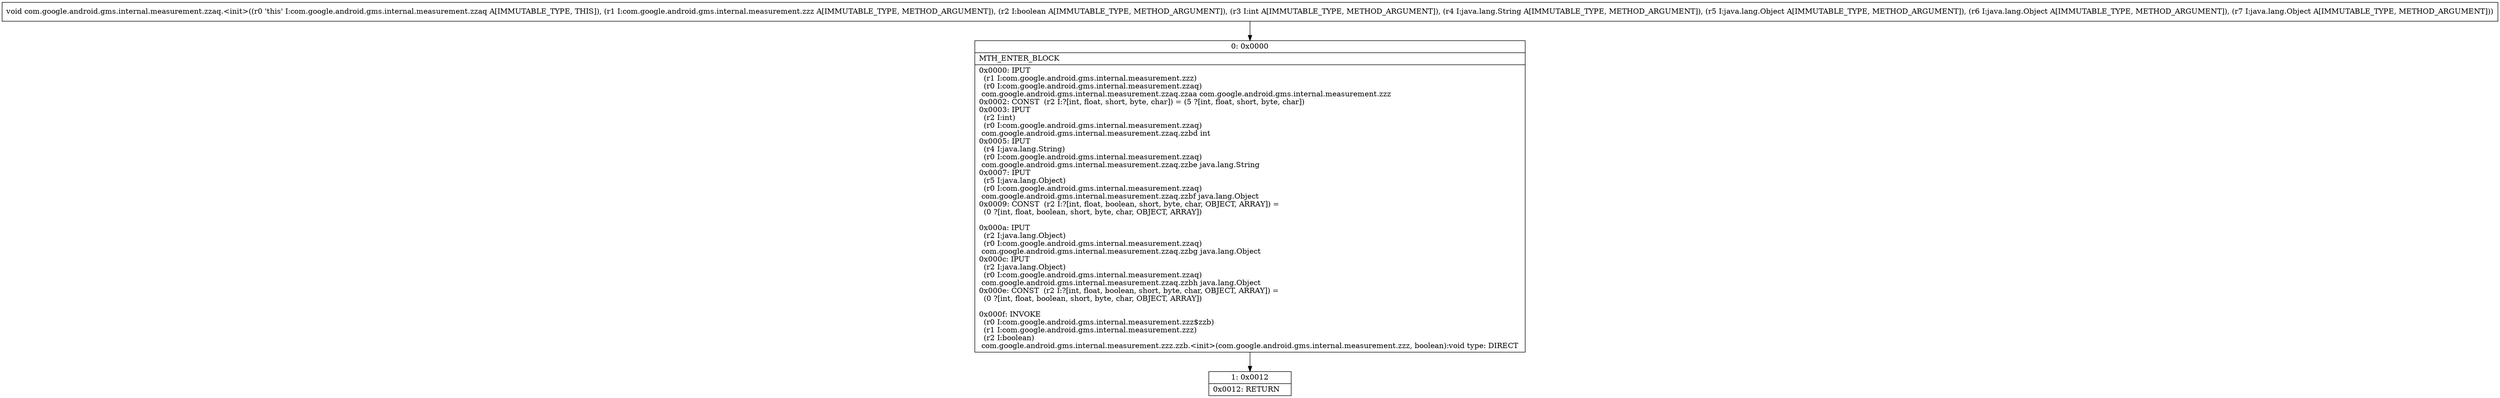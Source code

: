 digraph "CFG forcom.google.android.gms.internal.measurement.zzaq.\<init\>(Lcom\/google\/android\/gms\/internal\/measurement\/zzz;ZILjava\/lang\/String;Ljava\/lang\/Object;Ljava\/lang\/Object;Ljava\/lang\/Object;)V" {
Node_0 [shape=record,label="{0\:\ 0x0000|MTH_ENTER_BLOCK\l|0x0000: IPUT  \l  (r1 I:com.google.android.gms.internal.measurement.zzz)\l  (r0 I:com.google.android.gms.internal.measurement.zzaq)\l com.google.android.gms.internal.measurement.zzaq.zzaa com.google.android.gms.internal.measurement.zzz \l0x0002: CONST  (r2 I:?[int, float, short, byte, char]) = (5 ?[int, float, short, byte, char]) \l0x0003: IPUT  \l  (r2 I:int)\l  (r0 I:com.google.android.gms.internal.measurement.zzaq)\l com.google.android.gms.internal.measurement.zzaq.zzbd int \l0x0005: IPUT  \l  (r4 I:java.lang.String)\l  (r0 I:com.google.android.gms.internal.measurement.zzaq)\l com.google.android.gms.internal.measurement.zzaq.zzbe java.lang.String \l0x0007: IPUT  \l  (r5 I:java.lang.Object)\l  (r0 I:com.google.android.gms.internal.measurement.zzaq)\l com.google.android.gms.internal.measurement.zzaq.zzbf java.lang.Object \l0x0009: CONST  (r2 I:?[int, float, boolean, short, byte, char, OBJECT, ARRAY]) = \l  (0 ?[int, float, boolean, short, byte, char, OBJECT, ARRAY])\l \l0x000a: IPUT  \l  (r2 I:java.lang.Object)\l  (r0 I:com.google.android.gms.internal.measurement.zzaq)\l com.google.android.gms.internal.measurement.zzaq.zzbg java.lang.Object \l0x000c: IPUT  \l  (r2 I:java.lang.Object)\l  (r0 I:com.google.android.gms.internal.measurement.zzaq)\l com.google.android.gms.internal.measurement.zzaq.zzbh java.lang.Object \l0x000e: CONST  (r2 I:?[int, float, boolean, short, byte, char, OBJECT, ARRAY]) = \l  (0 ?[int, float, boolean, short, byte, char, OBJECT, ARRAY])\l \l0x000f: INVOKE  \l  (r0 I:com.google.android.gms.internal.measurement.zzz$zzb)\l  (r1 I:com.google.android.gms.internal.measurement.zzz)\l  (r2 I:boolean)\l com.google.android.gms.internal.measurement.zzz.zzb.\<init\>(com.google.android.gms.internal.measurement.zzz, boolean):void type: DIRECT \l}"];
Node_1 [shape=record,label="{1\:\ 0x0012|0x0012: RETURN   \l}"];
MethodNode[shape=record,label="{void com.google.android.gms.internal.measurement.zzaq.\<init\>((r0 'this' I:com.google.android.gms.internal.measurement.zzaq A[IMMUTABLE_TYPE, THIS]), (r1 I:com.google.android.gms.internal.measurement.zzz A[IMMUTABLE_TYPE, METHOD_ARGUMENT]), (r2 I:boolean A[IMMUTABLE_TYPE, METHOD_ARGUMENT]), (r3 I:int A[IMMUTABLE_TYPE, METHOD_ARGUMENT]), (r4 I:java.lang.String A[IMMUTABLE_TYPE, METHOD_ARGUMENT]), (r5 I:java.lang.Object A[IMMUTABLE_TYPE, METHOD_ARGUMENT]), (r6 I:java.lang.Object A[IMMUTABLE_TYPE, METHOD_ARGUMENT]), (r7 I:java.lang.Object A[IMMUTABLE_TYPE, METHOD_ARGUMENT])) }"];
MethodNode -> Node_0;
Node_0 -> Node_1;
}

